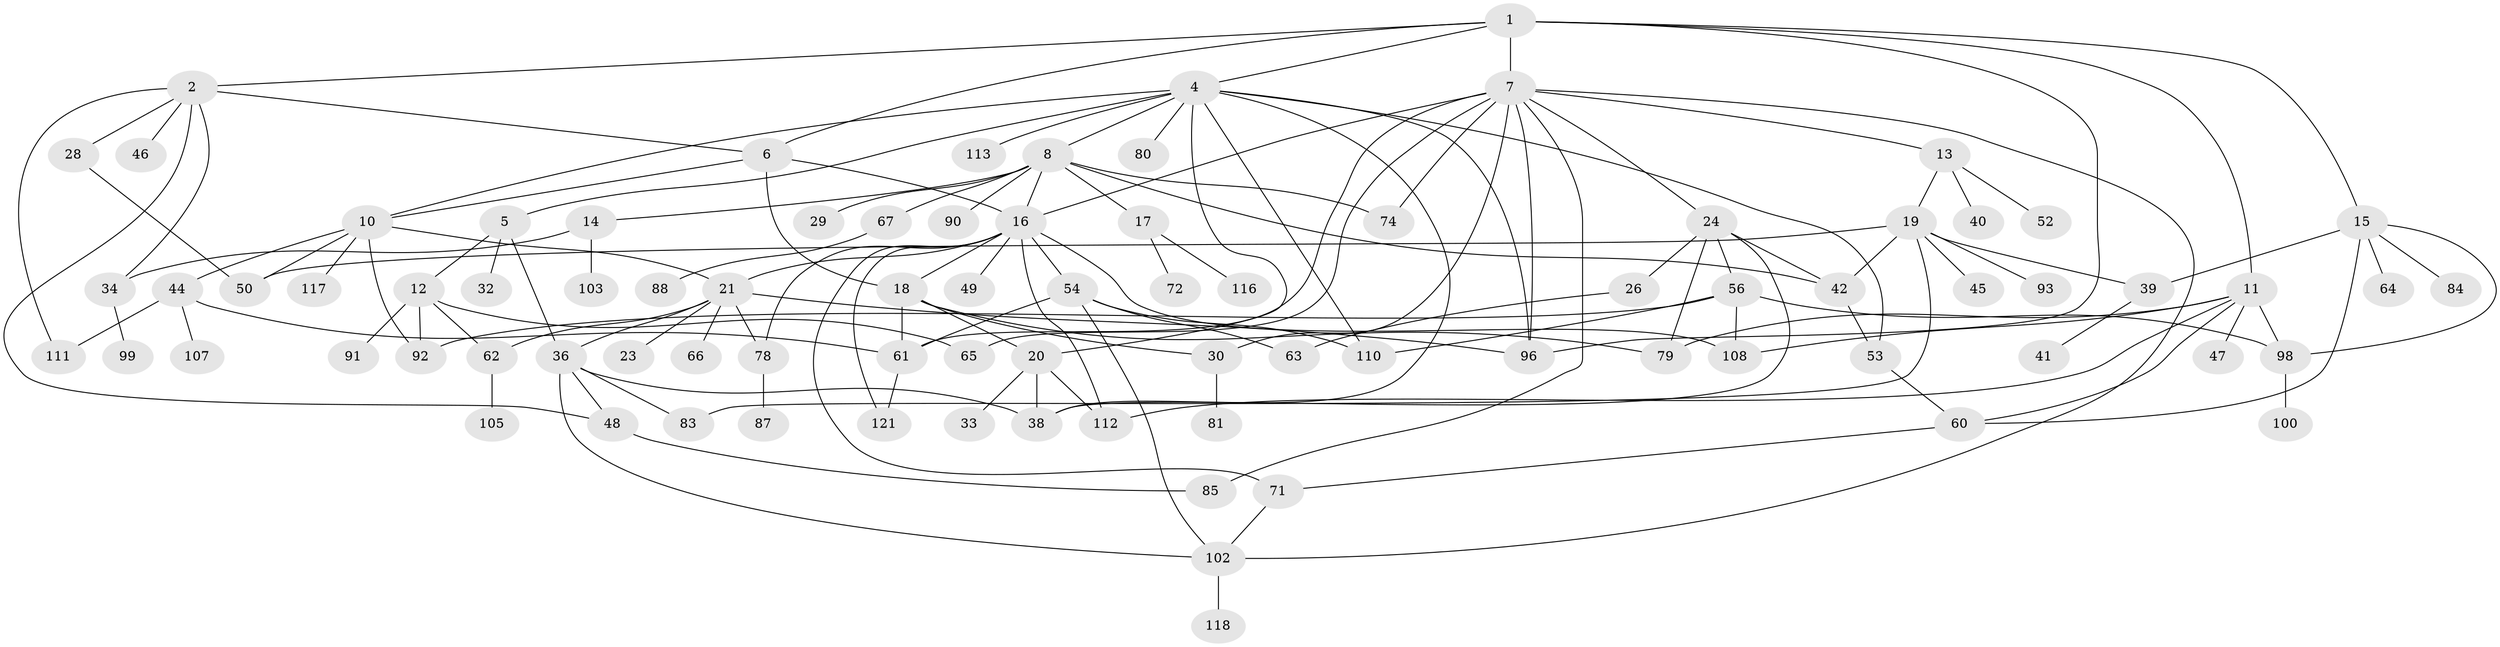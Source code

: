 // original degree distribution, {7: 0.03305785123966942, 2: 0.23140495867768596, 10: 0.008264462809917356, 4: 0.15702479338842976, 5: 0.06611570247933884, 6: 0.049586776859504134, 8: 0.008264462809917356, 1: 0.2892561983471074, 3: 0.15702479338842976}
// Generated by graph-tools (version 1.1) at 2025/10/02/27/25 16:10:51]
// undirected, 86 vertices, 138 edges
graph export_dot {
graph [start="1"]
  node [color=gray90,style=filled];
  1 [super="+57"];
  2 [super="+3"];
  4 [super="+75"];
  5;
  6;
  7 [super="+9"];
  8 [super="+43"];
  10 [super="+35"];
  11 [super="+31"];
  12 [super="+68"];
  13;
  14 [super="+51"];
  15 [super="+22"];
  16 [super="+106"];
  17 [super="+86"];
  18 [super="+95"];
  19 [super="+27"];
  20 [super="+25"];
  21 [super="+37"];
  23;
  24 [super="+104"];
  26 [super="+69"];
  28;
  29;
  30 [super="+89"];
  32;
  33;
  34;
  36 [super="+77"];
  38;
  39;
  40 [super="+119"];
  41 [super="+82"];
  42;
  44;
  45;
  46;
  47;
  48 [super="+73"];
  49;
  50 [super="+120"];
  52 [super="+55"];
  53;
  54 [super="+58"];
  56 [super="+59"];
  60;
  61 [super="+70"];
  62 [super="+94"];
  63;
  64;
  65 [super="+115"];
  66;
  67;
  71 [super="+76"];
  72;
  74;
  78;
  79 [super="+101"];
  80;
  81;
  83;
  84;
  85;
  87;
  88;
  90;
  91;
  92;
  93;
  96 [super="+97"];
  98;
  99;
  100;
  102 [super="+109"];
  103;
  105;
  107;
  108;
  110;
  111;
  112 [super="+114"];
  113;
  116;
  117;
  118;
  121;
  1 -- 2;
  1 -- 4;
  1 -- 6;
  1 -- 7;
  1 -- 11;
  1 -- 15;
  1 -- 96;
  2 -- 46;
  2 -- 48;
  2 -- 6;
  2 -- 34;
  2 -- 111;
  2 -- 28;
  4 -- 5;
  4 -- 8;
  4 -- 10;
  4 -- 38;
  4 -- 80;
  4 -- 110;
  4 -- 20;
  4 -- 96;
  4 -- 113;
  4 -- 53;
  5 -- 12;
  5 -- 32;
  5 -- 36;
  6 -- 16;
  6 -- 18;
  6 -- 10;
  7 -- 13;
  7 -- 24;
  7 -- 16;
  7 -- 96;
  7 -- 65;
  7 -- 85;
  7 -- 74;
  7 -- 61;
  7 -- 30;
  7 -- 102;
  8 -- 14;
  8 -- 17;
  8 -- 29;
  8 -- 74;
  8 -- 16;
  8 -- 67;
  8 -- 90;
  8 -- 42;
  10 -- 44;
  10 -- 117;
  10 -- 50;
  10 -- 21;
  10 -- 92;
  11 -- 47;
  11 -- 98;
  11 -- 60;
  11 -- 112;
  11 -- 108;
  11 -- 79;
  12 -- 91;
  12 -- 92;
  12 -- 65;
  12 -- 62;
  13 -- 19;
  13 -- 40;
  13 -- 52;
  14 -- 34;
  14 -- 103;
  15 -- 39;
  15 -- 64;
  15 -- 98;
  15 -- 84;
  15 -- 60;
  16 -- 21;
  16 -- 49;
  16 -- 54;
  16 -- 78;
  16 -- 112;
  16 -- 108;
  16 -- 121;
  16 -- 71;
  16 -- 18;
  17 -- 72;
  17 -- 116;
  18 -- 20;
  18 -- 30;
  18 -- 61;
  18 -- 79;
  19 -- 83;
  19 -- 39;
  19 -- 50;
  19 -- 45;
  19 -- 42;
  19 -- 93;
  20 -- 38;
  20 -- 33;
  20 -- 112;
  21 -- 23;
  21 -- 66;
  21 -- 36;
  21 -- 96;
  21 -- 62;
  21 -- 78;
  24 -- 26;
  24 -- 42;
  24 -- 56;
  24 -- 79;
  24 -- 38;
  26 -- 63;
  28 -- 50;
  30 -- 81;
  34 -- 99;
  36 -- 83;
  36 -- 48;
  36 -- 102;
  36 -- 38;
  39 -- 41;
  42 -- 53;
  44 -- 107;
  44 -- 111;
  44 -- 61;
  48 -- 85;
  53 -- 60;
  54 -- 63;
  54 -- 110;
  54 -- 61;
  54 -- 102;
  56 -- 92;
  56 -- 110;
  56 -- 98;
  56 -- 108;
  60 -- 71;
  61 -- 121;
  62 -- 105;
  67 -- 88;
  71 -- 102;
  78 -- 87;
  98 -- 100;
  102 -- 118;
}
